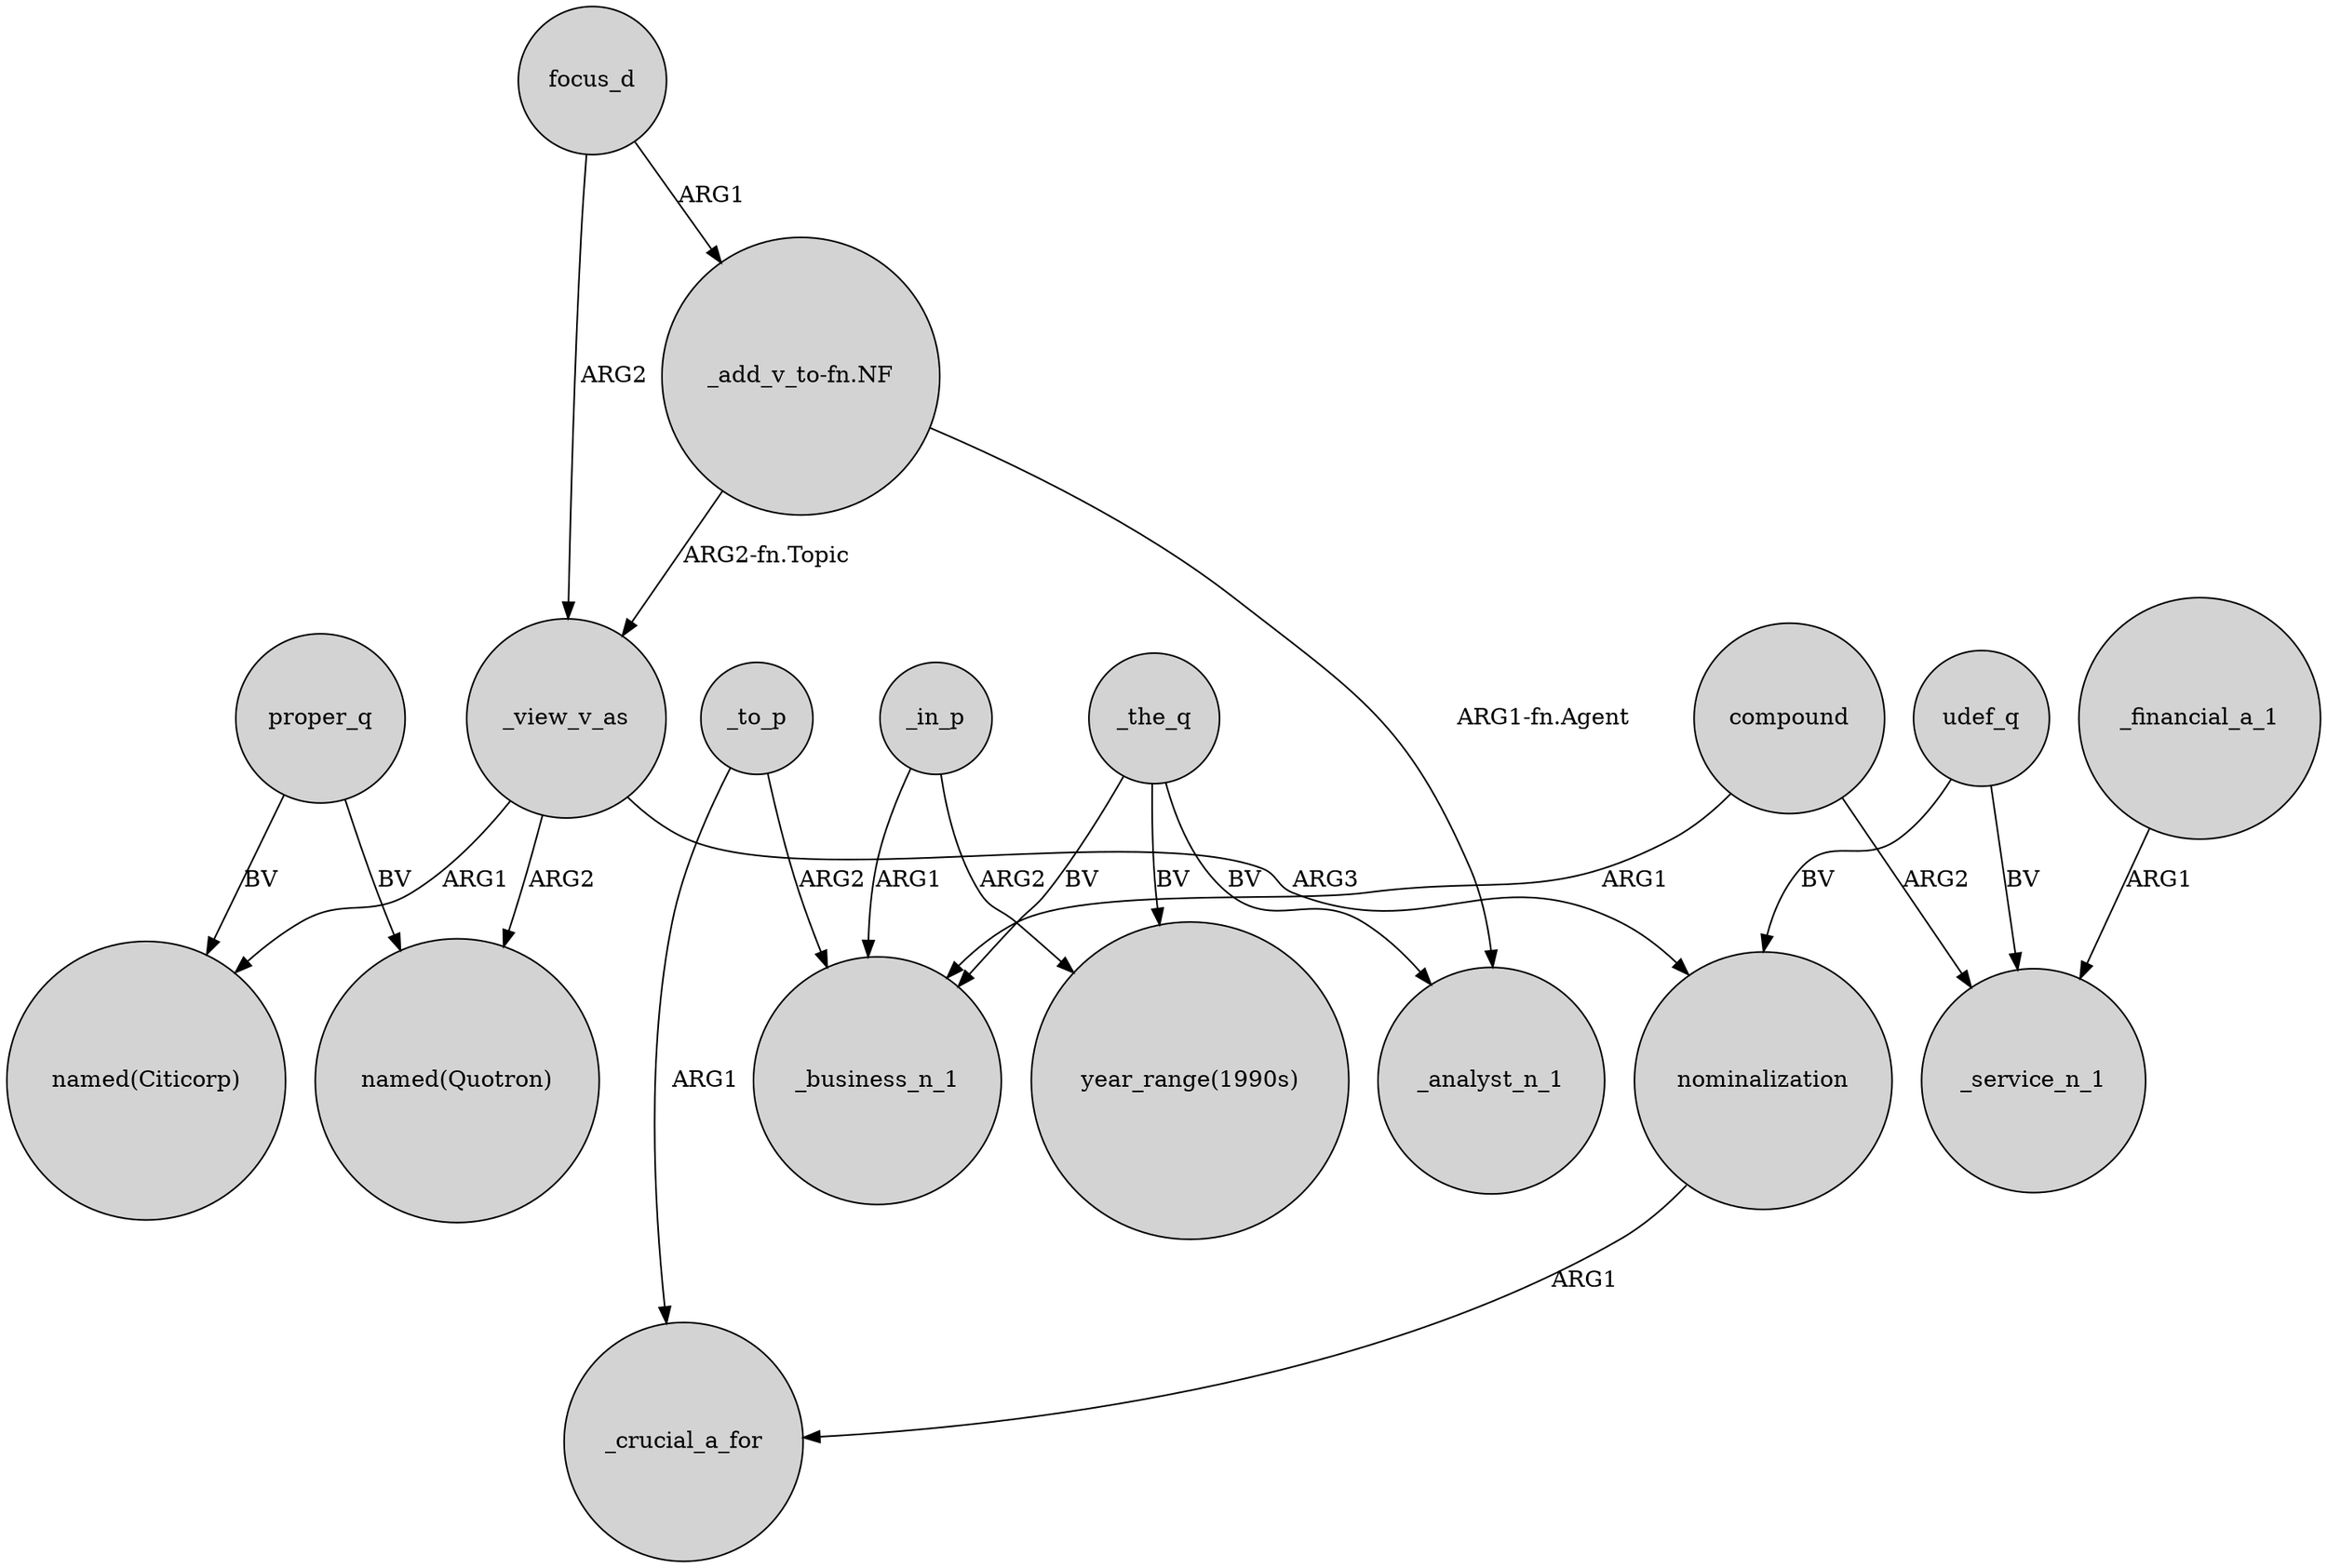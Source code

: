 digraph {
	node [shape=circle style=filled]
	_view_v_as -> "named(Citicorp)" [label=ARG1]
	_the_q -> "year_range(1990s)" [label=BV]
	focus_d -> _view_v_as [label=ARG2]
	_the_q -> _business_n_1 [label=BV]
	"_add_v_to-fn.NF" -> _view_v_as [label="ARG2-fn.Topic"]
	_to_p -> _crucial_a_for [label=ARG1]
	compound -> _service_n_1 [label=ARG2]
	proper_q -> "named(Quotron)" [label=BV]
	_in_p -> _business_n_1 [label=ARG1]
	proper_q -> "named(Citicorp)" [label=BV]
	"_add_v_to-fn.NF" -> _analyst_n_1 [label="ARG1-fn.Agent"]
	_to_p -> _business_n_1 [label=ARG2]
	nominalization -> _crucial_a_for [label=ARG1]
	_financial_a_1 -> _service_n_1 [label=ARG1]
	udef_q -> _service_n_1 [label=BV]
	_view_v_as -> "named(Quotron)" [label=ARG2]
	_in_p -> "year_range(1990s)" [label=ARG2]
	_view_v_as -> nominalization [label=ARG3]
	compound -> _business_n_1 [label=ARG1]
	udef_q -> nominalization [label=BV]
	focus_d -> "_add_v_to-fn.NF" [label=ARG1]
	_the_q -> _analyst_n_1 [label=BV]
}
